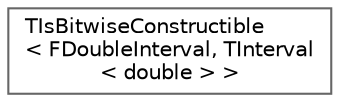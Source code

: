 digraph "Graphical Class Hierarchy"
{
 // INTERACTIVE_SVG=YES
 // LATEX_PDF_SIZE
  bgcolor="transparent";
  edge [fontname=Helvetica,fontsize=10,labelfontname=Helvetica,labelfontsize=10];
  node [fontname=Helvetica,fontsize=10,shape=box,height=0.2,width=0.4];
  rankdir="LR";
  Node0 [id="Node000000",label="TIsBitwiseConstructible\l\< FDoubleInterval, TInterval\l\< double \> \>",height=0.2,width=0.4,color="grey40", fillcolor="white", style="filled",URL="$d9/d56/structTIsBitwiseConstructible_3_01FDoubleInterval_00_01TInterval_3_01double_01_4_01_4.html",tooltip=" "];
}

